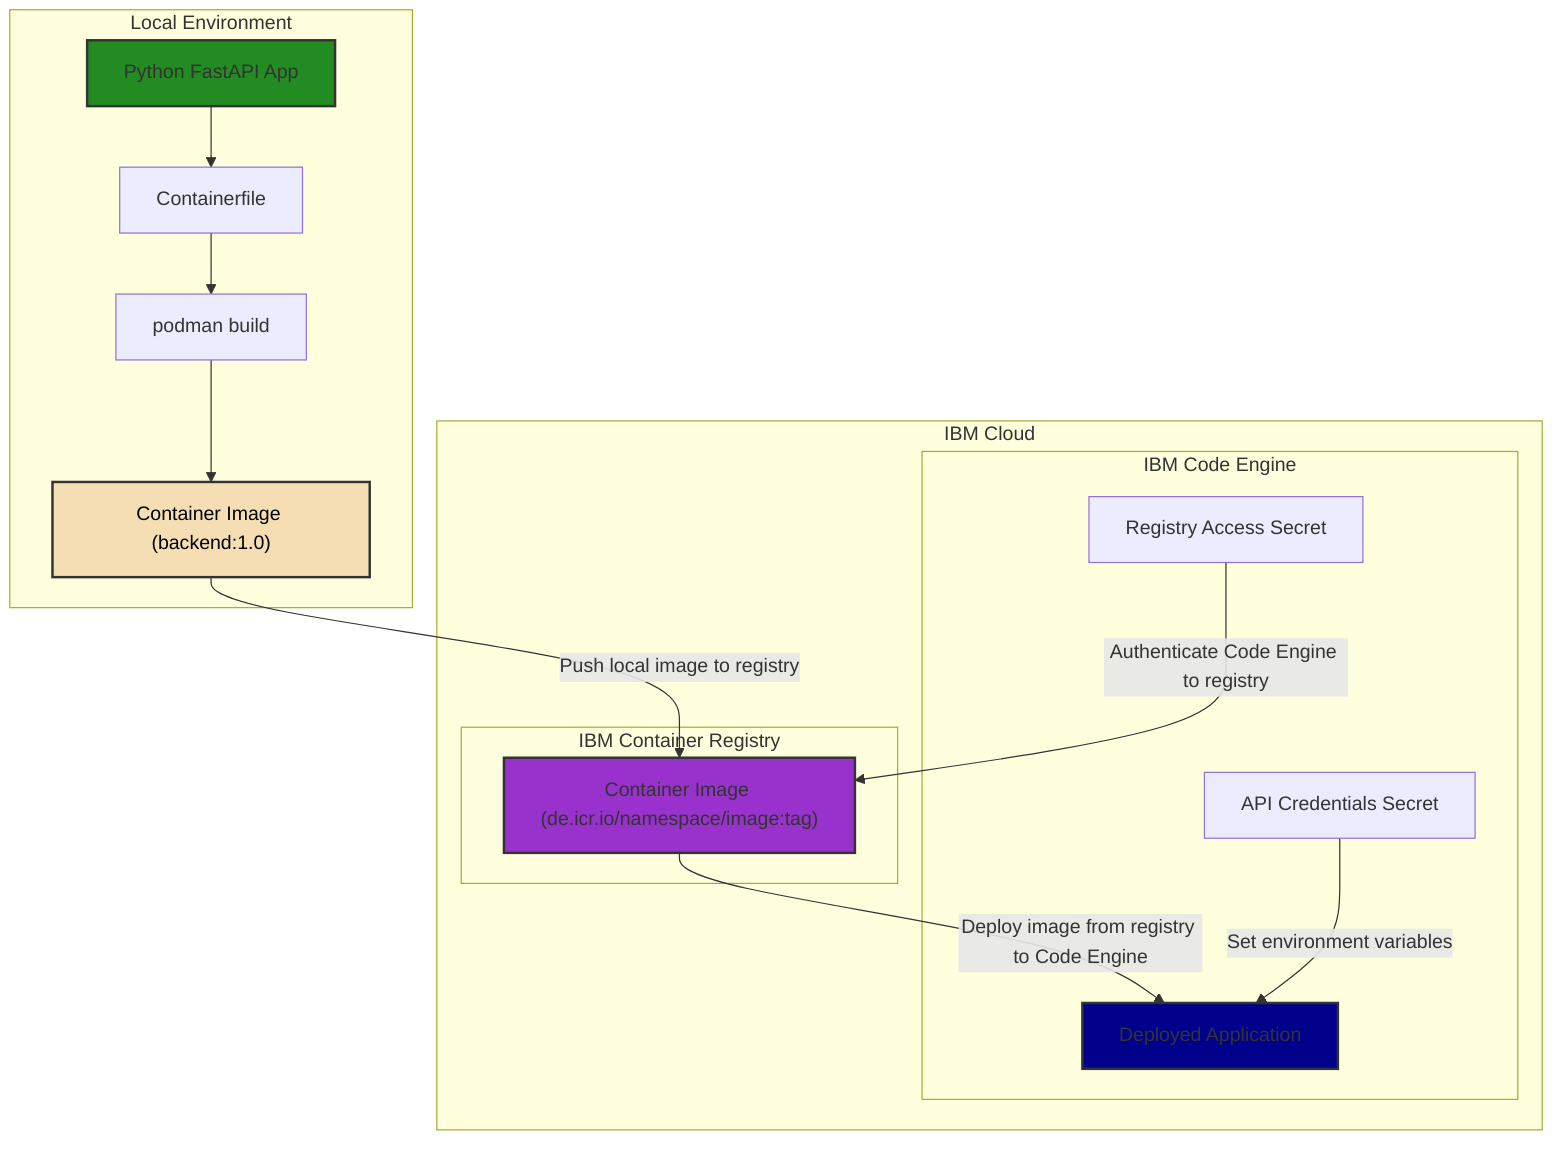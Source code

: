 flowchart TD
    subgraph "Local Environment"
        A[Python FastAPI App] --> B[Containerfile]
        B --> C["podman build"]
        C --> D["<font color='black'>Container Image (backend:1.0)"]
    end

    subgraph "IBM Cloud"
        subgraph "IBM Container Registry"
            E["Container Image (de.icr.io/namespace/image:tag)"]
        end

        subgraph "IBM Code Engine"
            F[API Credentials Secret]
            G[Registry Access Secret]
            H[Deployed Application]
        end
    end

    D -- "Push local image to registry" --> E
    G -- "Authenticate Code Engine to registry" --> E
    E -- "Deploy image from registry to Code Engine" --> H
    F -- "Set environment variables" --> H

    style A fill:#228B22,stroke:#333,stroke-width:2px
    style D fill:#F5DEB3,stroke:#333,stroke-width:2px
    style E fill:#9932CC,stroke:#333,stroke-width:2px
    style H fill:#00008B,stroke:#333,stroke-width:2px